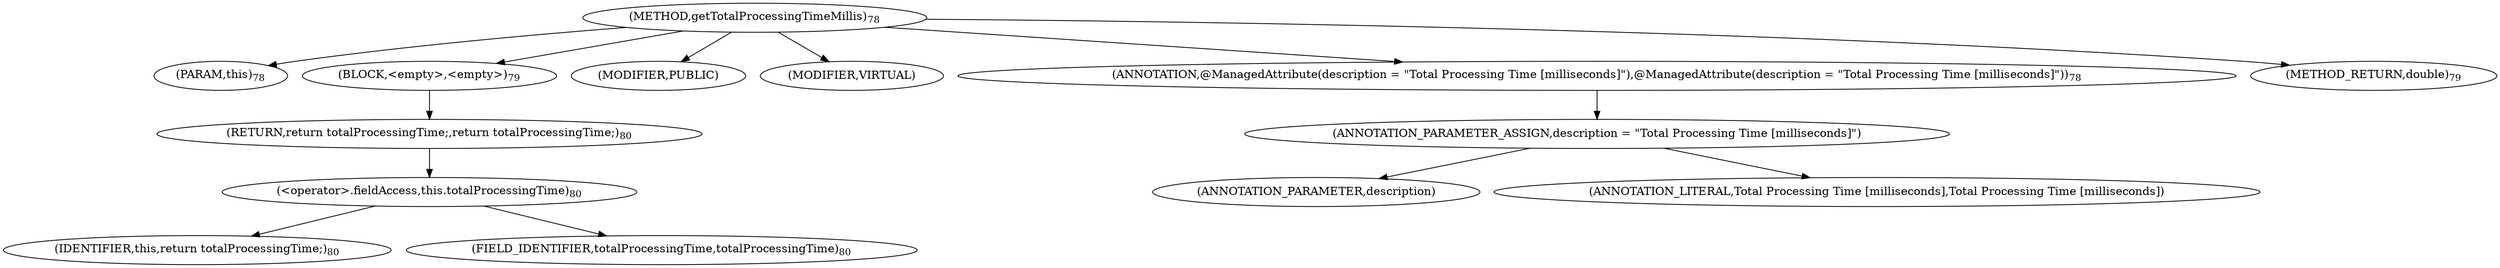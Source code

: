digraph "getTotalProcessingTimeMillis" {  
"186" [label = <(METHOD,getTotalProcessingTimeMillis)<SUB>78</SUB>> ]
"187" [label = <(PARAM,this)<SUB>78</SUB>> ]
"188" [label = <(BLOCK,&lt;empty&gt;,&lt;empty&gt;)<SUB>79</SUB>> ]
"189" [label = <(RETURN,return totalProcessingTime;,return totalProcessingTime;)<SUB>80</SUB>> ]
"190" [label = <(&lt;operator&gt;.fieldAccess,this.totalProcessingTime)<SUB>80</SUB>> ]
"191" [label = <(IDENTIFIER,this,return totalProcessingTime;)<SUB>80</SUB>> ]
"192" [label = <(FIELD_IDENTIFIER,totalProcessingTime,totalProcessingTime)<SUB>80</SUB>> ]
"193" [label = <(MODIFIER,PUBLIC)> ]
"194" [label = <(MODIFIER,VIRTUAL)> ]
"195" [label = <(ANNOTATION,@ManagedAttribute(description = &quot;Total Processing Time [milliseconds]&quot;),@ManagedAttribute(description = &quot;Total Processing Time [milliseconds]&quot;))<SUB>78</SUB>> ]
"196" [label = <(ANNOTATION_PARAMETER_ASSIGN,description = &quot;Total Processing Time [milliseconds]&quot;)> ]
"197" [label = <(ANNOTATION_PARAMETER,description)> ]
"198" [label = <(ANNOTATION_LITERAL,Total Processing Time [milliseconds],Total Processing Time [milliseconds])> ]
"199" [label = <(METHOD_RETURN,double)<SUB>79</SUB>> ]
  "186" -> "187" 
  "186" -> "188" 
  "186" -> "193" 
  "186" -> "194" 
  "186" -> "195" 
  "186" -> "199" 
  "188" -> "189" 
  "189" -> "190" 
  "190" -> "191" 
  "190" -> "192" 
  "195" -> "196" 
  "196" -> "197" 
  "196" -> "198" 
}
